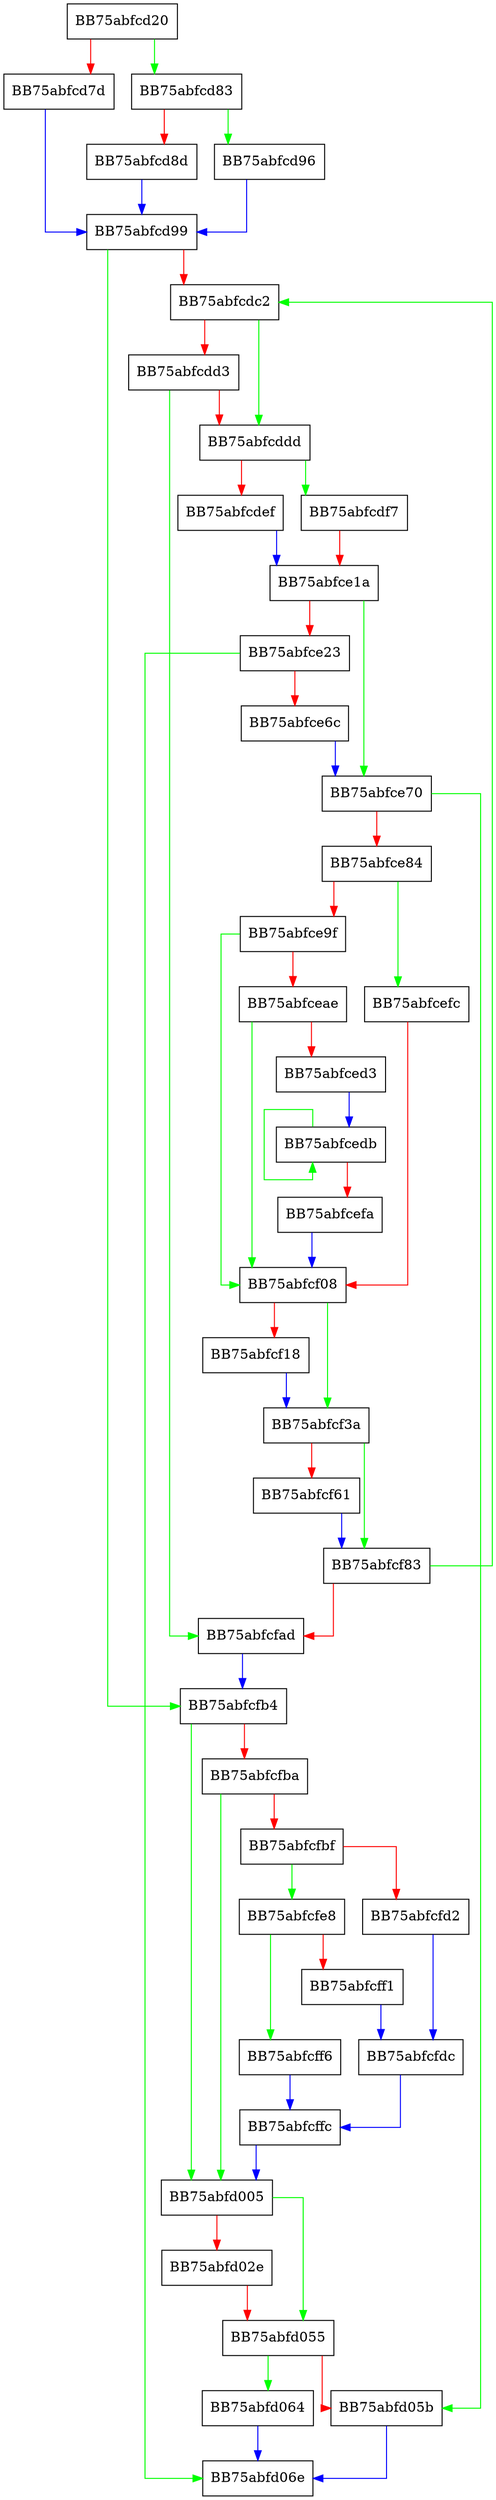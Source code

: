 digraph ZSTD_copySequencesToSeqStoreExplicitBlockDelim {
  node [shape="box"];
  graph [splines=ortho];
  BB75abfcd20 -> BB75abfcd83 [color="green"];
  BB75abfcd20 -> BB75abfcd7d [color="red"];
  BB75abfcd7d -> BB75abfcd99 [color="blue"];
  BB75abfcd83 -> BB75abfcd96 [color="green"];
  BB75abfcd83 -> BB75abfcd8d [color="red"];
  BB75abfcd8d -> BB75abfcd99 [color="blue"];
  BB75abfcd96 -> BB75abfcd99 [color="blue"];
  BB75abfcd99 -> BB75abfcfb4 [color="green"];
  BB75abfcd99 -> BB75abfcdc2 [color="red"];
  BB75abfcdc2 -> BB75abfcddd [color="green"];
  BB75abfcdc2 -> BB75abfcdd3 [color="red"];
  BB75abfcdd3 -> BB75abfcfad [color="green"];
  BB75abfcdd3 -> BB75abfcddd [color="red"];
  BB75abfcddd -> BB75abfcdf7 [color="green"];
  BB75abfcddd -> BB75abfcdef [color="red"];
  BB75abfcdef -> BB75abfce1a [color="blue"];
  BB75abfcdf7 -> BB75abfce1a [color="red"];
  BB75abfce1a -> BB75abfce70 [color="green"];
  BB75abfce1a -> BB75abfce23 [color="red"];
  BB75abfce23 -> BB75abfd06e [color="green"];
  BB75abfce23 -> BB75abfce6c [color="red"];
  BB75abfce6c -> BB75abfce70 [color="blue"];
  BB75abfce70 -> BB75abfd05b [color="green"];
  BB75abfce70 -> BB75abfce84 [color="red"];
  BB75abfce84 -> BB75abfcefc [color="green"];
  BB75abfce84 -> BB75abfce9f [color="red"];
  BB75abfce9f -> BB75abfcf08 [color="green"];
  BB75abfce9f -> BB75abfceae [color="red"];
  BB75abfceae -> BB75abfcf08 [color="green"];
  BB75abfceae -> BB75abfced3 [color="red"];
  BB75abfced3 -> BB75abfcedb [color="blue"];
  BB75abfcedb -> BB75abfcedb [color="green"];
  BB75abfcedb -> BB75abfcefa [color="red"];
  BB75abfcefa -> BB75abfcf08 [color="blue"];
  BB75abfcefc -> BB75abfcf08 [color="red"];
  BB75abfcf08 -> BB75abfcf3a [color="green"];
  BB75abfcf08 -> BB75abfcf18 [color="red"];
  BB75abfcf18 -> BB75abfcf3a [color="blue"];
  BB75abfcf3a -> BB75abfcf83 [color="green"];
  BB75abfcf3a -> BB75abfcf61 [color="red"];
  BB75abfcf61 -> BB75abfcf83 [color="blue"];
  BB75abfcf83 -> BB75abfcdc2 [color="green"];
  BB75abfcf83 -> BB75abfcfad [color="red"];
  BB75abfcfad -> BB75abfcfb4 [color="blue"];
  BB75abfcfb4 -> BB75abfd005 [color="green"];
  BB75abfcfb4 -> BB75abfcfba [color="red"];
  BB75abfcfba -> BB75abfd005 [color="green"];
  BB75abfcfba -> BB75abfcfbf [color="red"];
  BB75abfcfbf -> BB75abfcfe8 [color="green"];
  BB75abfcfbf -> BB75abfcfd2 [color="red"];
  BB75abfcfd2 -> BB75abfcfdc [color="blue"];
  BB75abfcfdc -> BB75abfcffc [color="blue"];
  BB75abfcfe8 -> BB75abfcff6 [color="green"];
  BB75abfcfe8 -> BB75abfcff1 [color="red"];
  BB75abfcff1 -> BB75abfcfdc [color="blue"];
  BB75abfcff6 -> BB75abfcffc [color="blue"];
  BB75abfcffc -> BB75abfd005 [color="blue"];
  BB75abfd005 -> BB75abfd055 [color="green"];
  BB75abfd005 -> BB75abfd02e [color="red"];
  BB75abfd02e -> BB75abfd055 [color="red"];
  BB75abfd055 -> BB75abfd064 [color="green"];
  BB75abfd055 -> BB75abfd05b [color="red"];
  BB75abfd05b -> BB75abfd06e [color="blue"];
  BB75abfd064 -> BB75abfd06e [color="blue"];
}